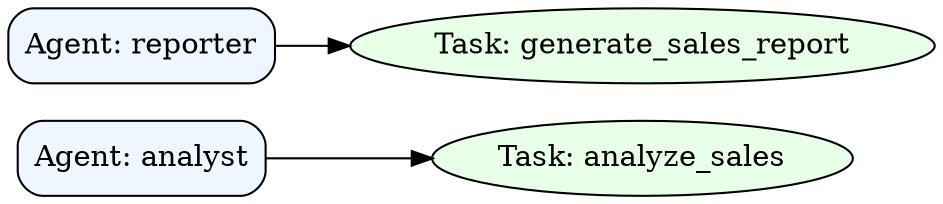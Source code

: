 digraph G {
  rankdir=LR;
  node [shape=box, style=rounded];
  "analyst" [label="Agent: analyst", shape=box, style="rounded,filled", fillcolor="#eef7ff"];
  "reporter" [label="Agent: reporter", shape=box, style="rounded,filled", fillcolor="#eef7ff"];
  "task::analyst::analyze_sales" [label="Task: analyze_sales", shape=oval, style=filled, fillcolor="#e8ffe8"];
  "analyst" -> "task::analyst::analyze_sales";
  "task::reporter::generate_sales_report" [label="Task: generate_sales_report", shape=oval, style=filled, fillcolor="#e8ffe8"];
  "reporter" -> "task::reporter::generate_sales_report";
}